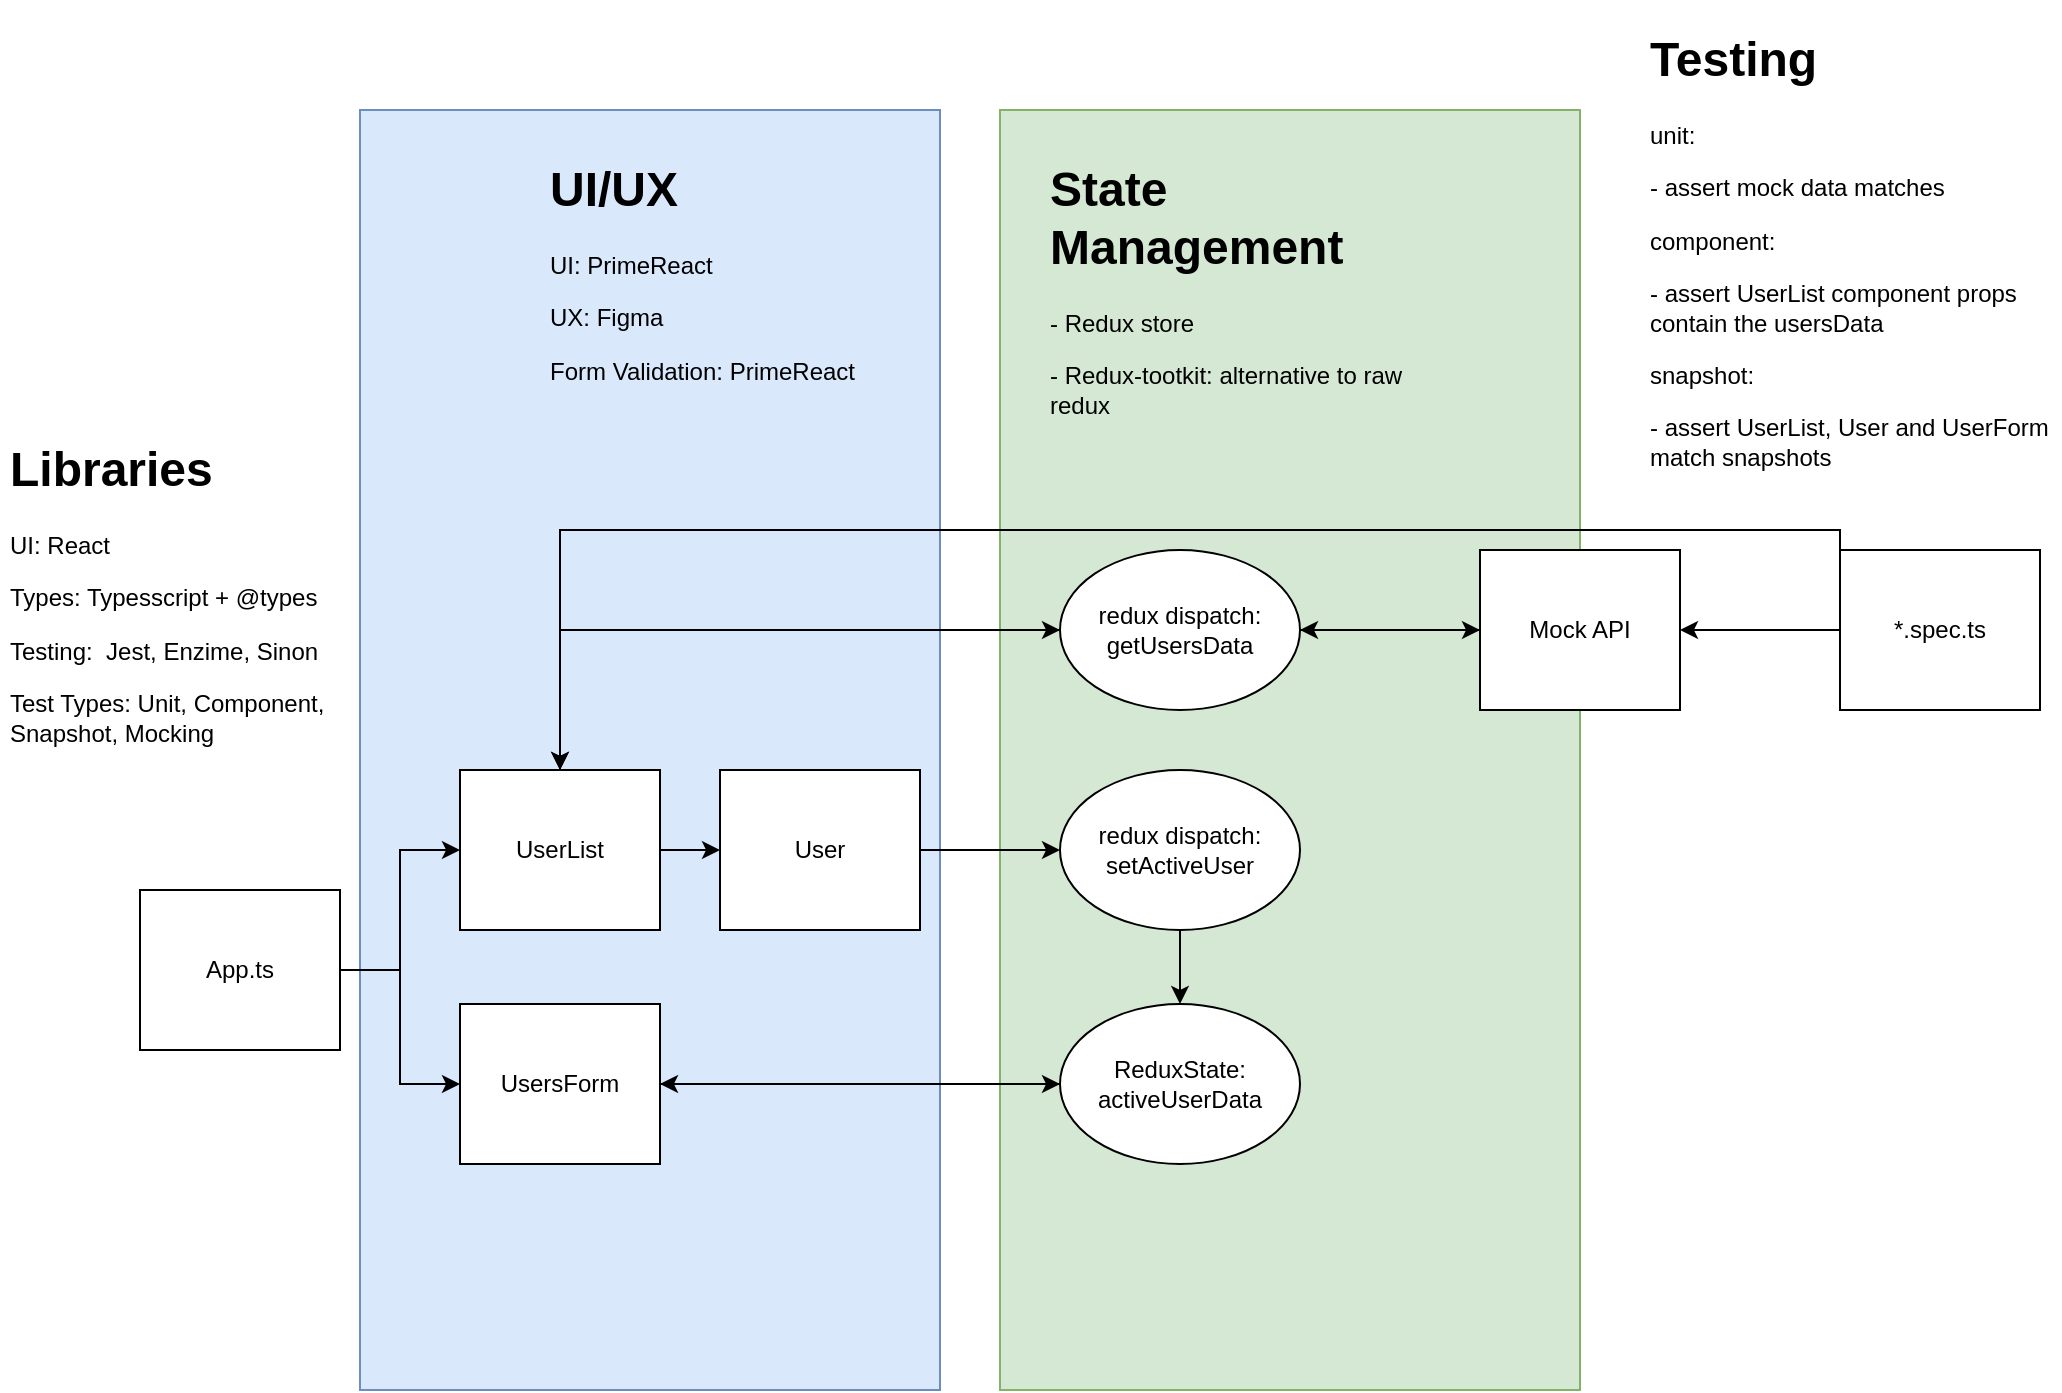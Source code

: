 <mxfile version="14.4.3" type="device"><diagram id="I7pnISAcQFJq6vbUPw3o" name="Page-1"><mxGraphModel dx="1298" dy="811" grid="1" gridSize="10" guides="1" tooltips="1" connect="1" arrows="1" fold="1" page="1" pageScale="1" pageWidth="850" pageHeight="1100" math="0" shadow="0"><root><mxCell id="0"/><mxCell id="1" parent="0"/><mxCell id="2PhzVyv1kDO86Nyh8iWL-44" value="" style="rounded=0;whiteSpace=wrap;html=1;fillColor=#d5e8d4;strokeColor=#82b366;" vertex="1" parent="1"><mxGeometry x="520" y="70" width="290" height="640" as="geometry"/></mxCell><mxCell id="2PhzVyv1kDO86Nyh8iWL-43" value="" style="rounded=0;whiteSpace=wrap;html=1;fillColor=#dae8fc;strokeColor=#6c8ebf;" vertex="1" parent="1"><mxGeometry x="200" y="70" width="290" height="640" as="geometry"/></mxCell><mxCell id="2PhzVyv1kDO86Nyh8iWL-22" style="edgeStyle=orthogonalEdgeStyle;rounded=0;orthogonalLoop=1;jettySize=auto;html=1;entryX=0;entryY=0.5;entryDx=0;entryDy=0;" edge="1" parent="1" source="2PhzVyv1kDO86Nyh8iWL-10" target="2PhzVyv1kDO86Nyh8iWL-13"><mxGeometry relative="1" as="geometry"/></mxCell><mxCell id="2PhzVyv1kDO86Nyh8iWL-10" value="UsersForm" style="rounded=0;whiteSpace=wrap;html=1;" vertex="1" parent="1"><mxGeometry x="250" y="517" width="100" height="80" as="geometry"/></mxCell><mxCell id="2PhzVyv1kDO86Nyh8iWL-17" style="edgeStyle=orthogonalEdgeStyle;rounded=0;orthogonalLoop=1;jettySize=auto;html=1;exitX=1;exitY=0.5;exitDx=0;exitDy=0;" edge="1" parent="1" source="2PhzVyv1kDO86Nyh8iWL-11" target="2PhzVyv1kDO86Nyh8iWL-12"><mxGeometry relative="1" as="geometry"/></mxCell><mxCell id="2PhzVyv1kDO86Nyh8iWL-35" style="edgeStyle=orthogonalEdgeStyle;rounded=0;orthogonalLoop=1;jettySize=auto;html=1;exitX=0;exitY=0;exitDx=0;exitDy=0;entryX=0;entryY=0.5;entryDx=0;entryDy=0;" edge="1" parent="1" source="2PhzVyv1kDO86Nyh8iWL-11" target="2PhzVyv1kDO86Nyh8iWL-29"><mxGeometry relative="1" as="geometry"><Array as="points"><mxPoint x="300" y="400"/><mxPoint x="300" y="330"/></Array></mxGeometry></mxCell><mxCell id="2PhzVyv1kDO86Nyh8iWL-11" value="UserList" style="rounded=0;whiteSpace=wrap;html=1;" vertex="1" parent="1"><mxGeometry x="250" y="400" width="100" height="80" as="geometry"/></mxCell><mxCell id="2PhzVyv1kDO86Nyh8iWL-20" value="" style="edgeStyle=orthogonalEdgeStyle;rounded=0;orthogonalLoop=1;jettySize=auto;html=1;" edge="1" parent="1" source="2PhzVyv1kDO86Nyh8iWL-12" target="2PhzVyv1kDO86Nyh8iWL-19"><mxGeometry relative="1" as="geometry"/></mxCell><mxCell id="2PhzVyv1kDO86Nyh8iWL-12" value="User" style="rounded=0;whiteSpace=wrap;html=1;" vertex="1" parent="1"><mxGeometry x="380" y="400" width="100" height="80" as="geometry"/></mxCell><mxCell id="2PhzVyv1kDO86Nyh8iWL-23" style="edgeStyle=orthogonalEdgeStyle;rounded=0;orthogonalLoop=1;jettySize=auto;html=1;entryX=1;entryY=0.5;entryDx=0;entryDy=0;" edge="1" parent="1" source="2PhzVyv1kDO86Nyh8iWL-13" target="2PhzVyv1kDO86Nyh8iWL-10"><mxGeometry relative="1" as="geometry"/></mxCell><mxCell id="2PhzVyv1kDO86Nyh8iWL-13" value="&lt;span&gt;ReduxState: activeUserData&lt;/span&gt;" style="ellipse;whiteSpace=wrap;html=1;" vertex="1" parent="1"><mxGeometry x="550" y="517" width="120" height="80" as="geometry"/></mxCell><mxCell id="2PhzVyv1kDO86Nyh8iWL-15" style="edgeStyle=orthogonalEdgeStyle;rounded=0;orthogonalLoop=1;jettySize=auto;html=1;" edge="1" parent="1" source="2PhzVyv1kDO86Nyh8iWL-14" target="2PhzVyv1kDO86Nyh8iWL-11"><mxGeometry relative="1" as="geometry"/></mxCell><mxCell id="2PhzVyv1kDO86Nyh8iWL-16" style="edgeStyle=orthogonalEdgeStyle;rounded=0;orthogonalLoop=1;jettySize=auto;html=1;" edge="1" parent="1" source="2PhzVyv1kDO86Nyh8iWL-14" target="2PhzVyv1kDO86Nyh8iWL-10"><mxGeometry relative="1" as="geometry"/></mxCell><mxCell id="2PhzVyv1kDO86Nyh8iWL-14" value="App.ts" style="rounded=0;whiteSpace=wrap;html=1;" vertex="1" parent="1"><mxGeometry x="90" y="460" width="100" height="80" as="geometry"/></mxCell><mxCell id="2PhzVyv1kDO86Nyh8iWL-21" style="edgeStyle=orthogonalEdgeStyle;rounded=0;orthogonalLoop=1;jettySize=auto;html=1;" edge="1" parent="1" source="2PhzVyv1kDO86Nyh8iWL-19" target="2PhzVyv1kDO86Nyh8iWL-13"><mxGeometry relative="1" as="geometry"/></mxCell><mxCell id="2PhzVyv1kDO86Nyh8iWL-19" value="&lt;span&gt;redux dispatch: setActiveUser&lt;br&gt;&lt;/span&gt;" style="ellipse;whiteSpace=wrap;html=1;" vertex="1" parent="1"><mxGeometry x="550" y="400" width="120" height="80" as="geometry"/></mxCell><mxCell id="2PhzVyv1kDO86Nyh8iWL-24" value="&lt;h1&gt;UI/UX&lt;/h1&gt;&lt;p&gt;UI: PrimeReact&lt;/p&gt;&lt;p&gt;UX: Figma&amp;nbsp;&lt;/p&gt;&lt;p&gt;Form Validation: PrimeReact&lt;/p&gt;" style="text;html=1;strokeColor=none;fillColor=none;spacing=5;spacingTop=-20;whiteSpace=wrap;overflow=hidden;rounded=0;" vertex="1" parent="1"><mxGeometry x="290" y="90" width="190" height="120" as="geometry"/></mxCell><mxCell id="2PhzVyv1kDO86Nyh8iWL-25" value="&lt;h1&gt;State Management&lt;/h1&gt;&lt;p&gt;- Redux store&lt;/p&gt;&lt;p&gt;- Redux-tootkit: alternative to raw redux&lt;/p&gt;" style="text;html=1;strokeColor=none;fillColor=none;spacing=5;spacingTop=-20;whiteSpace=wrap;overflow=hidden;rounded=0;" vertex="1" parent="1"><mxGeometry x="540" y="90" width="200" height="150" as="geometry"/></mxCell><mxCell id="2PhzVyv1kDO86Nyh8iWL-26" value="&lt;h1&gt;Libraries&lt;/h1&gt;&lt;p&gt;UI: React&lt;/p&gt;&lt;p&gt;Types: Typesscript + @types&lt;/p&gt;&lt;p&gt;Testing:&amp;nbsp; Jest, Enzime, Sinon&lt;/p&gt;&lt;p&gt;Test Types: Unit, Component, Snapshot, Mocking&lt;/p&gt;" style="text;html=1;strokeColor=none;fillColor=none;spacing=5;spacingTop=-20;whiteSpace=wrap;overflow=hidden;rounded=0;" vertex="1" parent="1"><mxGeometry x="20" y="230" width="210" height="170" as="geometry"/></mxCell><mxCell id="2PhzVyv1kDO86Nyh8iWL-31" style="edgeStyle=orthogonalEdgeStyle;rounded=0;orthogonalLoop=1;jettySize=auto;html=1;" edge="1" parent="1" source="2PhzVyv1kDO86Nyh8iWL-27" target="2PhzVyv1kDO86Nyh8iWL-29"><mxGeometry relative="1" as="geometry"/></mxCell><mxCell id="2PhzVyv1kDO86Nyh8iWL-27" value="Mock API" style="rounded=0;whiteSpace=wrap;html=1;" vertex="1" parent="1"><mxGeometry x="760" y="290" width="100" height="80" as="geometry"/></mxCell><mxCell id="2PhzVyv1kDO86Nyh8iWL-30" style="edgeStyle=orthogonalEdgeStyle;rounded=0;orthogonalLoop=1;jettySize=auto;html=1;" edge="1" parent="1" source="2PhzVyv1kDO86Nyh8iWL-29" target="2PhzVyv1kDO86Nyh8iWL-27"><mxGeometry relative="1" as="geometry"/></mxCell><mxCell id="2PhzVyv1kDO86Nyh8iWL-32" style="edgeStyle=orthogonalEdgeStyle;rounded=0;orthogonalLoop=1;jettySize=auto;html=1;entryX=0.5;entryY=0;entryDx=0;entryDy=0;" edge="1" parent="1" source="2PhzVyv1kDO86Nyh8iWL-29" target="2PhzVyv1kDO86Nyh8iWL-11"><mxGeometry relative="1" as="geometry"><Array as="points"><mxPoint x="300" y="330"/></Array></mxGeometry></mxCell><mxCell id="2PhzVyv1kDO86Nyh8iWL-29" value="&lt;span&gt;redux dispatch: getUsersData&lt;br&gt;&lt;/span&gt;" style="ellipse;whiteSpace=wrap;html=1;" vertex="1" parent="1"><mxGeometry x="550" y="290" width="120" height="80" as="geometry"/></mxCell><mxCell id="2PhzVyv1kDO86Nyh8iWL-38" style="edgeStyle=orthogonalEdgeStyle;rounded=0;orthogonalLoop=1;jettySize=auto;html=1;entryX=1;entryY=0.5;entryDx=0;entryDy=0;" edge="1" parent="1" source="2PhzVyv1kDO86Nyh8iWL-36" target="2PhzVyv1kDO86Nyh8iWL-27"><mxGeometry relative="1" as="geometry"/></mxCell><mxCell id="2PhzVyv1kDO86Nyh8iWL-40" style="edgeStyle=orthogonalEdgeStyle;rounded=0;orthogonalLoop=1;jettySize=auto;html=1;entryX=0.5;entryY=0;entryDx=0;entryDy=0;" edge="1" parent="1" source="2PhzVyv1kDO86Nyh8iWL-36" target="2PhzVyv1kDO86Nyh8iWL-11"><mxGeometry relative="1" as="geometry"><Array as="points"><mxPoint x="940" y="280"/><mxPoint x="300" y="280"/></Array></mxGeometry></mxCell><mxCell id="2PhzVyv1kDO86Nyh8iWL-36" value="*.spec.ts" style="rounded=0;whiteSpace=wrap;html=1;" vertex="1" parent="1"><mxGeometry x="940" y="290" width="100" height="80" as="geometry"/></mxCell><mxCell id="2PhzVyv1kDO86Nyh8iWL-37" value="&lt;h1&gt;Testing&lt;/h1&gt;&lt;p&gt;unit:&amp;nbsp;&lt;/p&gt;&lt;p&gt;- assert mock data matches&lt;/p&gt;&lt;p&gt;component:&lt;/p&gt;&lt;p&gt;- assert UserList component props contain the usersData&lt;/p&gt;&lt;p&gt;snapshot:&lt;/p&gt;&lt;p&gt;- assert UserList, User and UserForm match snapshots&lt;/p&gt;" style="text;html=1;strokeColor=none;fillColor=none;spacing=5;spacingTop=-20;whiteSpace=wrap;overflow=hidden;rounded=0;" vertex="1" parent="1"><mxGeometry x="840" y="25" width="210" height="250" as="geometry"/></mxCell></root></mxGraphModel></diagram></mxfile>